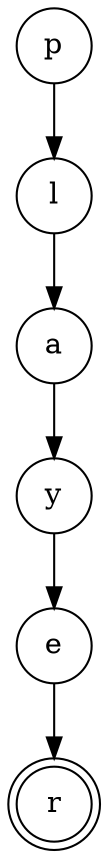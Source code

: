digraph {   
    node [shape = doublecircle, color = black] r ;
    node [shape = circle];
    node [color= black];
    p -> l -> a -> y -> e -> r;	
}